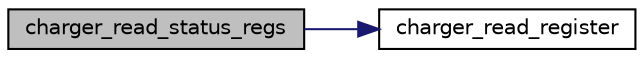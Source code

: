 digraph "charger_read_status_regs"
{
  edge [fontname="Helvetica",fontsize="10",labelfontname="Helvetica",labelfontsize="10"];
  node [fontname="Helvetica",fontsize="10",shape=record];
  rankdir="LR";
  Node1 [label="charger_read_status_regs",height=0.2,width=0.4,color="black", fillcolor="grey75", style="filled", fontcolor="black"];
  Node1 -> Node2 [color="midnightblue",fontsize="10",style="solid",fontname="Helvetica"];
  Node2 [label="charger_read_register",height=0.2,width=0.4,color="black", fillcolor="white", style="filled",URL="$group___c_h_a_r_g_e_r.html#ga562fb289609bd6ceec58fe64ddf116ce",tooltip="Low-level I2C register reading API. "];
}
